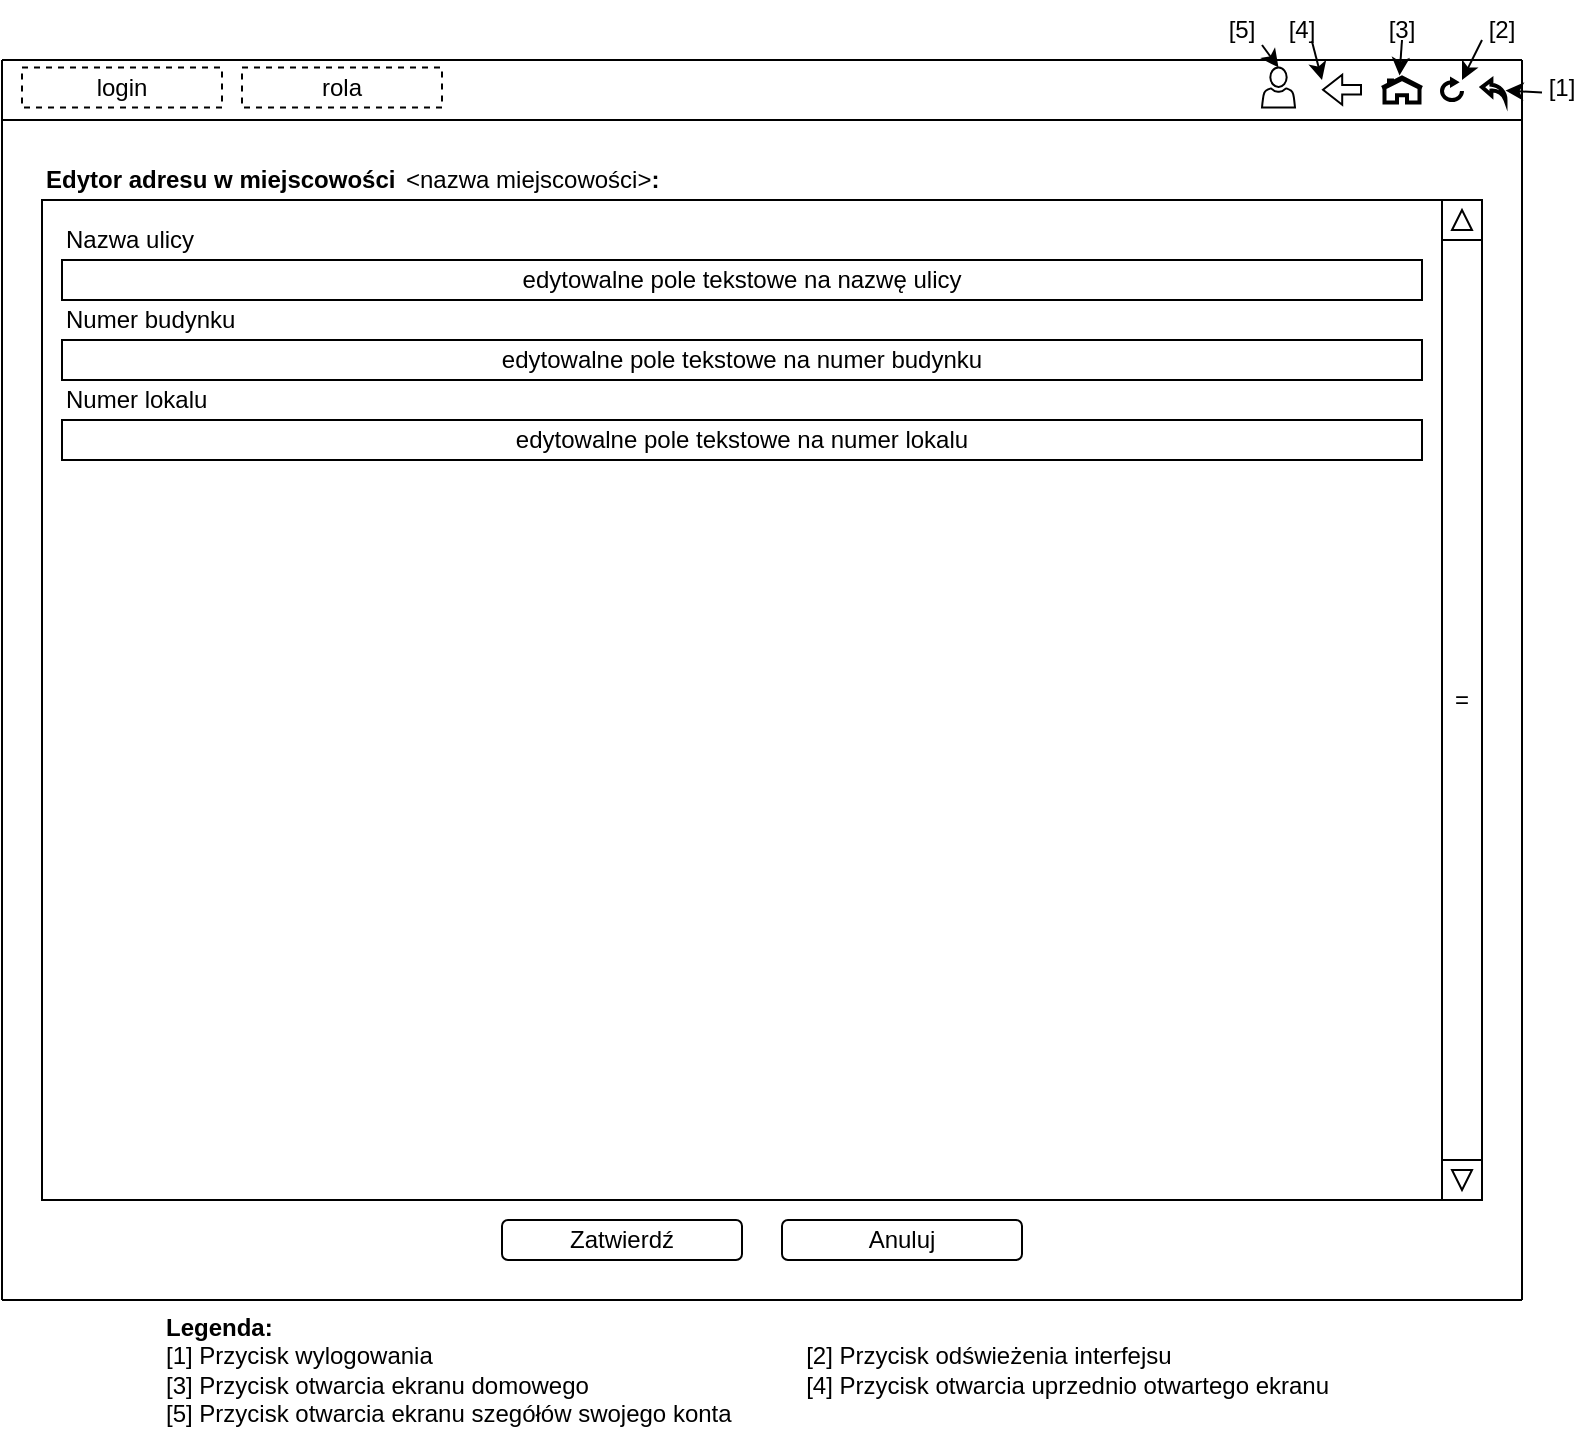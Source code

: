 <mxfile version="22.0.2" type="device">
  <diagram name="Strona-1" id="h2WLkj2qyGADKgaHyaSV">
    <mxGraphModel dx="1418" dy="828" grid="1" gridSize="10" guides="1" tooltips="1" connect="1" arrows="1" fold="1" page="1" pageScale="1" pageWidth="827" pageHeight="1169" math="0" shadow="0">
      <root>
        <mxCell id="0" />
        <mxCell id="1" parent="0" />
        <mxCell id="EYUodT9akqzmMVGfxFc3-4" value="" style="endArrow=none;html=1;rounded=0;" parent="1" edge="1">
          <mxGeometry width="50" height="50" relative="1" as="geometry">
            <mxPoint x="10" y="220" as="sourcePoint" />
            <mxPoint x="770" y="220" as="targetPoint" />
          </mxGeometry>
        </mxCell>
        <mxCell id="EYUodT9akqzmMVGfxFc3-5" value="" style="endArrow=none;html=1;rounded=0;" parent="1" edge="1">
          <mxGeometry width="50" height="50" relative="1" as="geometry">
            <mxPoint x="10" y="840" as="sourcePoint" />
            <mxPoint x="10" y="220" as="targetPoint" />
          </mxGeometry>
        </mxCell>
        <mxCell id="EYUodT9akqzmMVGfxFc3-6" value="" style="endArrow=none;html=1;rounded=0;" parent="1" edge="1">
          <mxGeometry width="50" height="50" relative="1" as="geometry">
            <mxPoint x="10" y="250" as="sourcePoint" />
            <mxPoint x="770" y="250" as="targetPoint" />
          </mxGeometry>
        </mxCell>
        <mxCell id="EYUodT9akqzmMVGfxFc3-13" value="" style="endArrow=none;html=1;rounded=0;" parent="1" edge="1">
          <mxGeometry width="50" height="50" relative="1" as="geometry">
            <mxPoint x="770" y="840" as="sourcePoint" />
            <mxPoint x="770" y="220" as="targetPoint" />
          </mxGeometry>
        </mxCell>
        <mxCell id="EYUodT9akqzmMVGfxFc3-34" value="" style="endArrow=none;html=1;rounded=0;fontFamily=Helvetica;fontSize=12;fontColor=default;" parent="1" edge="1">
          <mxGeometry width="50" height="50" relative="1" as="geometry">
            <mxPoint x="10" y="840" as="sourcePoint" />
            <mxPoint x="770" y="840" as="targetPoint" />
          </mxGeometry>
        </mxCell>
        <mxCell id="DOHr0hYEis4pRiLcCh-8-1" value="login" style="rounded=0;whiteSpace=wrap;html=1;dashed=1;" parent="1" vertex="1">
          <mxGeometry x="20" y="223.75" width="100" height="20" as="geometry" />
        </mxCell>
        <mxCell id="DOHr0hYEis4pRiLcCh-8-2" value="rola" style="rounded=0;whiteSpace=wrap;html=1;dashed=1;" parent="1" vertex="1">
          <mxGeometry x="130" y="223.75" width="100" height="20" as="geometry" />
        </mxCell>
        <mxCell id="qdX5j7-EQqceirbTKG9q-1" value="Edytor adresu w miejscowości" style="text;html=1;strokeColor=none;fillColor=none;align=left;verticalAlign=middle;whiteSpace=wrap;rounded=0;fontStyle=1;dashed=1;" parent="1" vertex="1">
          <mxGeometry x="30" y="270" width="190" height="20" as="geometry" />
        </mxCell>
        <mxCell id="T_iTTgx06haUHR_iTa-R-1" value="=" style="rounded=0;whiteSpace=wrap;html=1;" parent="1" vertex="1">
          <mxGeometry x="730" y="310" width="20" height="460" as="geometry" />
        </mxCell>
        <mxCell id="T_iTTgx06haUHR_iTa-R-2" value="" style="whiteSpace=wrap;html=1;aspect=fixed;" parent="1" vertex="1">
          <mxGeometry x="730" y="290" width="20" height="20" as="geometry" />
        </mxCell>
        <mxCell id="T_iTTgx06haUHR_iTa-R-3" value="" style="triangle;whiteSpace=wrap;html=1;rotation=-90;" parent="1" vertex="1">
          <mxGeometry x="735" y="295" width="10" height="10" as="geometry" />
        </mxCell>
        <mxCell id="T_iTTgx06haUHR_iTa-R-4" value="" style="whiteSpace=wrap;html=1;aspect=fixed;" parent="1" vertex="1">
          <mxGeometry x="730" y="770" width="20" height="20" as="geometry" />
        </mxCell>
        <mxCell id="T_iTTgx06haUHR_iTa-R-5" value="" style="triangle;whiteSpace=wrap;html=1;rotation=90;" parent="1" vertex="1">
          <mxGeometry x="735" y="775" width="10" height="10" as="geometry" />
        </mxCell>
        <mxCell id="vj2doSW4zZvvi4BzWX74-2" value="" style="rounded=0;whiteSpace=wrap;html=1;" parent="1" vertex="1">
          <mxGeometry x="30" y="290" width="700" height="500" as="geometry" />
        </mxCell>
        <mxCell id="vj2doSW4zZvvi4BzWX74-3" value="Nazwa ulicy" style="text;html=1;strokeColor=none;fillColor=none;align=left;verticalAlign=middle;whiteSpace=wrap;rounded=0;" parent="1" vertex="1">
          <mxGeometry x="40" y="300" width="680" height="20" as="geometry" />
        </mxCell>
        <mxCell id="vj2doSW4zZvvi4BzWX74-4" value="edytowalne pole tekstowe na nazwę ulicy" style="rounded=0;whiteSpace=wrap;html=1;" parent="1" vertex="1">
          <mxGeometry x="40" y="320" width="680" height="20" as="geometry" />
        </mxCell>
        <mxCell id="vj2doSW4zZvvi4BzWX74-5" value="Numer budynku" style="text;html=1;strokeColor=none;fillColor=none;align=left;verticalAlign=middle;whiteSpace=wrap;rounded=0;" parent="1" vertex="1">
          <mxGeometry x="40" y="340" width="680" height="20" as="geometry" />
        </mxCell>
        <mxCell id="vj2doSW4zZvvi4BzWX74-6" value="edytowalne pole tekstowe na numer budynku" style="rounded=0;whiteSpace=wrap;html=1;" parent="1" vertex="1">
          <mxGeometry x="40" y="360" width="680" height="20" as="geometry" />
        </mxCell>
        <mxCell id="vj2doSW4zZvvi4BzWX74-10" value="Numer lokalu" style="text;html=1;strokeColor=none;fillColor=none;align=left;verticalAlign=middle;whiteSpace=wrap;rounded=0;" parent="1" vertex="1">
          <mxGeometry x="40" y="380" width="680" height="20" as="geometry" />
        </mxCell>
        <mxCell id="vj2doSW4zZvvi4BzWX74-11" value="edytowalne pole tekstowe na numer lokalu" style="rounded=0;whiteSpace=wrap;html=1;" parent="1" vertex="1">
          <mxGeometry x="40" y="400" width="680" height="20" as="geometry" />
        </mxCell>
        <mxCell id="vj2doSW4zZvvi4BzWX74-12" value="Zatwierdź" style="rounded=1;whiteSpace=wrap;html=1;" parent="1" vertex="1">
          <mxGeometry x="260" y="800" width="120" height="20" as="geometry" />
        </mxCell>
        <mxCell id="vj2doSW4zZvvi4BzWX74-13" value="Anuluj" style="rounded=1;whiteSpace=wrap;html=1;" parent="1" vertex="1">
          <mxGeometry x="400" y="800" width="120" height="20" as="geometry" />
        </mxCell>
        <mxCell id="bMasxv_k_xHvMR7JaUis-1" value="&amp;lt;nazwa miejscowości&amp;gt;&lt;b&gt;:&lt;/b&gt;" style="text;html=1;strokeColor=none;fillColor=none;align=left;verticalAlign=middle;whiteSpace=wrap;rounded=0;" parent="1" vertex="1">
          <mxGeometry x="210" y="270" width="540" height="20" as="geometry" />
        </mxCell>
        <mxCell id="xJmmyGdI-SFMnkY52Ims-1" value="" style="html=1;verticalLabelPosition=bottom;align=center;labelBackgroundColor=#ffffff;verticalAlign=top;strokeWidth=2;shadow=0;dashed=0;shape=mxgraph.ios7.icons.home;" parent="1" vertex="1">
          <mxGeometry x="700" y="228.75" width="20" height="12.5" as="geometry" />
        </mxCell>
        <mxCell id="xJmmyGdI-SFMnkY52Ims-2" value="" style="html=1;verticalLabelPosition=bottom;align=center;labelBackgroundColor=#ffffff;verticalAlign=top;strokeWidth=2;shadow=0;dashed=0;shape=mxgraph.ios7.icons.back;fontFamily=Helvetica;fontSize=12;" parent="1" vertex="1">
          <mxGeometry x="750" y="230" width="11.76" height="10" as="geometry" />
        </mxCell>
        <mxCell id="xJmmyGdI-SFMnkY52Ims-3" value="" style="html=1;verticalLabelPosition=bottom;align=center;labelBackgroundColor=#ffffff;verticalAlign=top;strokeWidth=2;shadow=0;dashed=0;shape=mxgraph.ios7.icons.reload;fontFamily=Helvetica;fontSize=12;" parent="1" vertex="1">
          <mxGeometry x="730" y="230" width="10" height="10" as="geometry" />
        </mxCell>
        <mxCell id="xJmmyGdI-SFMnkY52Ims-4" value="[1]" style="text;html=1;strokeColor=none;fillColor=none;align=center;verticalAlign=middle;whiteSpace=wrap;rounded=0;fontSize=12;fontFamily=Helvetica;fontColor=default;" parent="1" vertex="1">
          <mxGeometry x="780" y="228.75" width="20" height="10" as="geometry" />
        </mxCell>
        <mxCell id="xJmmyGdI-SFMnkY52Ims-5" value="" style="endArrow=classic;html=1;rounded=0;fontFamily=Helvetica;fontSize=12;fontColor=default;exitX=0;exitY=0.75;exitDx=0;exitDy=0;" parent="1" source="xJmmyGdI-SFMnkY52Ims-4" target="xJmmyGdI-SFMnkY52Ims-2" edge="1">
          <mxGeometry width="50" height="50" relative="1" as="geometry">
            <mxPoint x="700" y="200" as="sourcePoint" />
            <mxPoint x="750" y="150" as="targetPoint" />
          </mxGeometry>
        </mxCell>
        <mxCell id="xJmmyGdI-SFMnkY52Ims-6" value="" style="shape=flexArrow;endArrow=classic;html=1;rounded=0;fontFamily=Helvetica;fontSize=12;fontColor=default;startWidth=9.302;endWidth=9.302;startSize=5.426;endSize=2.867;width=4.651;" parent="1" edge="1">
          <mxGeometry width="50" height="50" relative="1" as="geometry">
            <mxPoint x="690" y="234.88" as="sourcePoint" />
            <mxPoint x="670" y="234.88" as="targetPoint" />
          </mxGeometry>
        </mxCell>
        <mxCell id="xJmmyGdI-SFMnkY52Ims-7" value="[2]" style="text;html=1;strokeColor=none;fillColor=none;align=center;verticalAlign=middle;whiteSpace=wrap;rounded=0;fontSize=12;fontFamily=Helvetica;fontColor=default;" parent="1" vertex="1">
          <mxGeometry x="740" y="200" width="40" height="10" as="geometry" />
        </mxCell>
        <mxCell id="xJmmyGdI-SFMnkY52Ims-8" value="" style="endArrow=classic;html=1;rounded=0;fontFamily=Helvetica;fontSize=12;fontColor=default;exitX=0.25;exitY=1;exitDx=0;exitDy=0;entryX=1;entryY=0;entryDx=0;entryDy=0;entryPerimeter=0;" parent="1" source="xJmmyGdI-SFMnkY52Ims-7" target="xJmmyGdI-SFMnkY52Ims-3" edge="1">
          <mxGeometry width="50" height="50" relative="1" as="geometry">
            <mxPoint x="690" y="230" as="sourcePoint" />
            <mxPoint x="740" y="180" as="targetPoint" />
          </mxGeometry>
        </mxCell>
        <mxCell id="xJmmyGdI-SFMnkY52Ims-9" value="[3]" style="text;html=1;strokeColor=none;fillColor=none;align=center;verticalAlign=middle;whiteSpace=wrap;rounded=0;fontSize=12;fontFamily=Helvetica;fontColor=default;" parent="1" vertex="1">
          <mxGeometry x="700" y="200" width="20" height="10" as="geometry" />
        </mxCell>
        <mxCell id="xJmmyGdI-SFMnkY52Ims-10" value="" style="endArrow=classic;html=1;rounded=0;fontFamily=Helvetica;fontSize=12;fontColor=default;entryX=0.437;entryY=-0.082;entryDx=0;entryDy=0;entryPerimeter=0;exitX=0.5;exitY=1;exitDx=0;exitDy=0;" parent="1" source="xJmmyGdI-SFMnkY52Ims-9" target="xJmmyGdI-SFMnkY52Ims-1" edge="1">
          <mxGeometry width="50" height="50" relative="1" as="geometry">
            <mxPoint x="720" y="160" as="sourcePoint" />
            <mxPoint x="710" y="170" as="targetPoint" />
          </mxGeometry>
        </mxCell>
        <mxCell id="xJmmyGdI-SFMnkY52Ims-11" value="[4]" style="text;html=1;strokeColor=none;fillColor=none;align=center;verticalAlign=middle;whiteSpace=wrap;rounded=0;fontSize=12;fontFamily=Helvetica;fontColor=default;" parent="1" vertex="1">
          <mxGeometry x="650" y="200" width="20" height="10" as="geometry" />
        </mxCell>
        <mxCell id="xJmmyGdI-SFMnkY52Ims-12" value="" style="endArrow=classic;html=1;rounded=0;fontFamily=Helvetica;fontSize=12;fontColor=default;exitX=0.748;exitY=1.065;exitDx=0;exitDy=0;exitPerimeter=0;" parent="1" source="xJmmyGdI-SFMnkY52Ims-11" edge="1">
          <mxGeometry width="50" height="50" relative="1" as="geometry">
            <mxPoint x="630" y="230" as="sourcePoint" />
            <mxPoint x="670" y="230" as="targetPoint" />
          </mxGeometry>
        </mxCell>
        <mxCell id="xJmmyGdI-SFMnkY52Ims-13" value="" style="sketch=0;pointerEvents=1;shadow=0;dashed=0;html=1;labelPosition=center;verticalLabelPosition=bottom;verticalAlign=top;align=center;shape=mxgraph.mscae.intune.account_portal" parent="1" vertex="1">
          <mxGeometry x="640" y="223.75" width="16.5" height="20" as="geometry" />
        </mxCell>
        <mxCell id="xJmmyGdI-SFMnkY52Ims-14" value="[5]" style="text;html=1;strokeColor=none;fillColor=none;align=center;verticalAlign=middle;whiteSpace=wrap;rounded=0;" parent="1" vertex="1">
          <mxGeometry x="620" y="190" width="20" height="30" as="geometry" />
        </mxCell>
        <mxCell id="xJmmyGdI-SFMnkY52Ims-15" value="" style="endArrow=classic;html=1;rounded=0;exitX=1;exitY=0.75;exitDx=0;exitDy=0;entryX=0.5;entryY=0;entryDx=0;entryDy=0;entryPerimeter=0;" parent="1" source="xJmmyGdI-SFMnkY52Ims-14" target="xJmmyGdI-SFMnkY52Ims-13" edge="1">
          <mxGeometry width="50" height="50" relative="1" as="geometry">
            <mxPoint x="590" y="240" as="sourcePoint" />
            <mxPoint x="640" y="190" as="targetPoint" />
          </mxGeometry>
        </mxCell>
        <mxCell id="xJmmyGdI-SFMnkY52Ims-16" value="&lt;b&gt;Legenda:&lt;/b&gt;&lt;br&gt;[1] Przycisk wylogowania&lt;span style=&quot;white-space: pre;&quot;&gt;&#x9;&lt;/span&gt;&lt;span style=&quot;white-space: pre;&quot;&gt;&#x9;&lt;span style=&quot;white-space: pre;&quot;&gt;&#x9;&lt;/span&gt;&lt;span style=&quot;white-space: pre;&quot;&gt;&#x9;&lt;span style=&quot;white-space: pre;&quot;&gt;&#x9;&lt;/span&gt;&lt;span style=&quot;white-space: pre;&quot;&gt;&#x9;&lt;span style=&quot;white-space: pre;&quot;&gt;&#x9;&lt;/span&gt;&lt;/span&gt;&lt;/span&gt;&lt;/span&gt;[2] Przycisk odświeżenia interfejsu&lt;br&gt;[3] Przycisk otwarcia ekranu domowego&lt;span style=&quot;white-space: pre;&quot;&gt;&#x9;&lt;/span&gt;&lt;span style=&quot;white-space: pre;&quot;&gt;&#x9;&lt;span style=&quot;white-space: pre;&quot;&gt;&#x9;&lt;/span&gt;&lt;span style=&quot;white-space: pre;&quot;&gt;&#x9;&lt;/span&gt;&lt;span style=&quot;white-space: pre;&quot;&gt;&#x9;&lt;/span&gt;&lt;/span&gt;[4] Przycisk otwarcia uprzednio otwartego ekranu&lt;br&gt;[5] Przycisk otwarcia ekranu szegółów swojego konta&lt;span style=&quot;white-space: pre;&quot;&gt;&#x9;&lt;/span&gt;&lt;span style=&quot;white-space: pre;&quot;&gt;&#x9;&lt;/span&gt;" style="text;html=1;align=left;verticalAlign=middle;resizable=0;points=[];autosize=1;strokeColor=none;fillColor=none;dashed=1;" parent="1" vertex="1">
          <mxGeometry x="90" y="840" width="610" height="70" as="geometry" />
        </mxCell>
      </root>
    </mxGraphModel>
  </diagram>
</mxfile>

